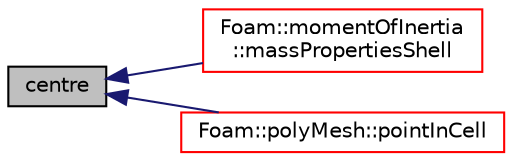 digraph "centre"
{
  bgcolor="transparent";
  edge [fontname="Helvetica",fontsize="10",labelfontname="Helvetica",labelfontsize="10"];
  node [fontname="Helvetica",fontsize="10",shape=record];
  rankdir="LR";
  Node1 [label="centre",height=0.2,width=0.4,color="black", fillcolor="grey75", style="filled", fontcolor="black"];
  Node1 -> Node2 [dir="back",color="midnightblue",fontsize="10",style="solid",fontname="Helvetica"];
  Node2 [label="Foam::momentOfInertia\l::massPropertiesShell",height=0.2,width=0.4,color="red",URL="$a01558.html#aafe9f3727d4e49838b77e92c2ee567e7"];
  Node1 -> Node3 [dir="back",color="midnightblue",fontsize="10",style="solid",fontname="Helvetica"];
  Node3 [label="Foam::polyMesh::pointInCell",height=0.2,width=0.4,color="red",URL="$a01955.html#abd7881899c21d42679b6a77b47adadb6",tooltip="Test if point p is in the celli. "];
}
